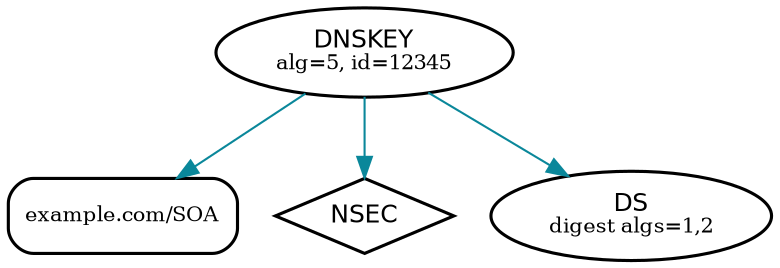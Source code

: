 digraph {
	graph [rankdir="BT"]
	b [label=<<FONT POINT-SIZE="12" FACE="Helvetica">DNSKEY</FONT><BR/><FONT POINT-SIZE="10">alg=5, id=12345</FONT>>, penwidth="1.5"]
	c [label="example.com/SOA", fontsize="10", shape="rectangle", style="rounded", penwidth="1.5"]
	d [label=<<FONT POINT-SIZE="12" FACE="Helvetica">NSEC</FONT>>, shape="diamond", penwidth="1.5"]
	e [label=<<FONT POINT-SIZE="12" FACE="Helvetica">DS</FONT><BR/><FONT POINT-SIZE="10">digest algs=1,2</FONT>>, penwidth="1.5"]
  c -> b [color="#0a879a", dir="back"]
  d -> b [color="#0a879a", dir="back"]
  e -> b [color="#0a879a", dir="back"]
}
